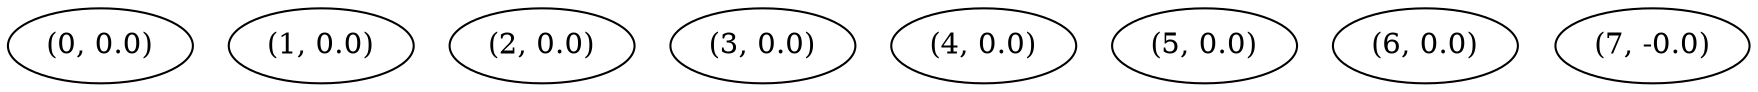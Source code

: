 digraph {
    0 [ label = "(0, 0.0)" ]
    1 [ label = "(1, 0.0)" ]
    2 [ label = "(2, 0.0)" ]
    3 [ label = "(3, 0.0)" ]
    4 [ label = "(4, 0.0)" ]
    5 [ label = "(5, 0.0)" ]
    6 [ label = "(6, 0.0)" ]
    7 [ label = "(7, -0.0)" ]
}

